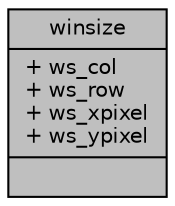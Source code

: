 digraph "winsize"
{
 // LATEX_PDF_SIZE
  edge [fontname="Helvetica",fontsize="10",labelfontname="Helvetica",labelfontsize="10"];
  node [fontname="Helvetica",fontsize="10",shape=record];
  Node1 [label="{winsize\n|+ ws_col\l+ ws_row\l+ ws_xpixel\l+ ws_ypixel\l|}",height=0.2,width=0.4,color="black", fillcolor="grey75", style="filled", fontcolor="black",tooltip=" "];
}
